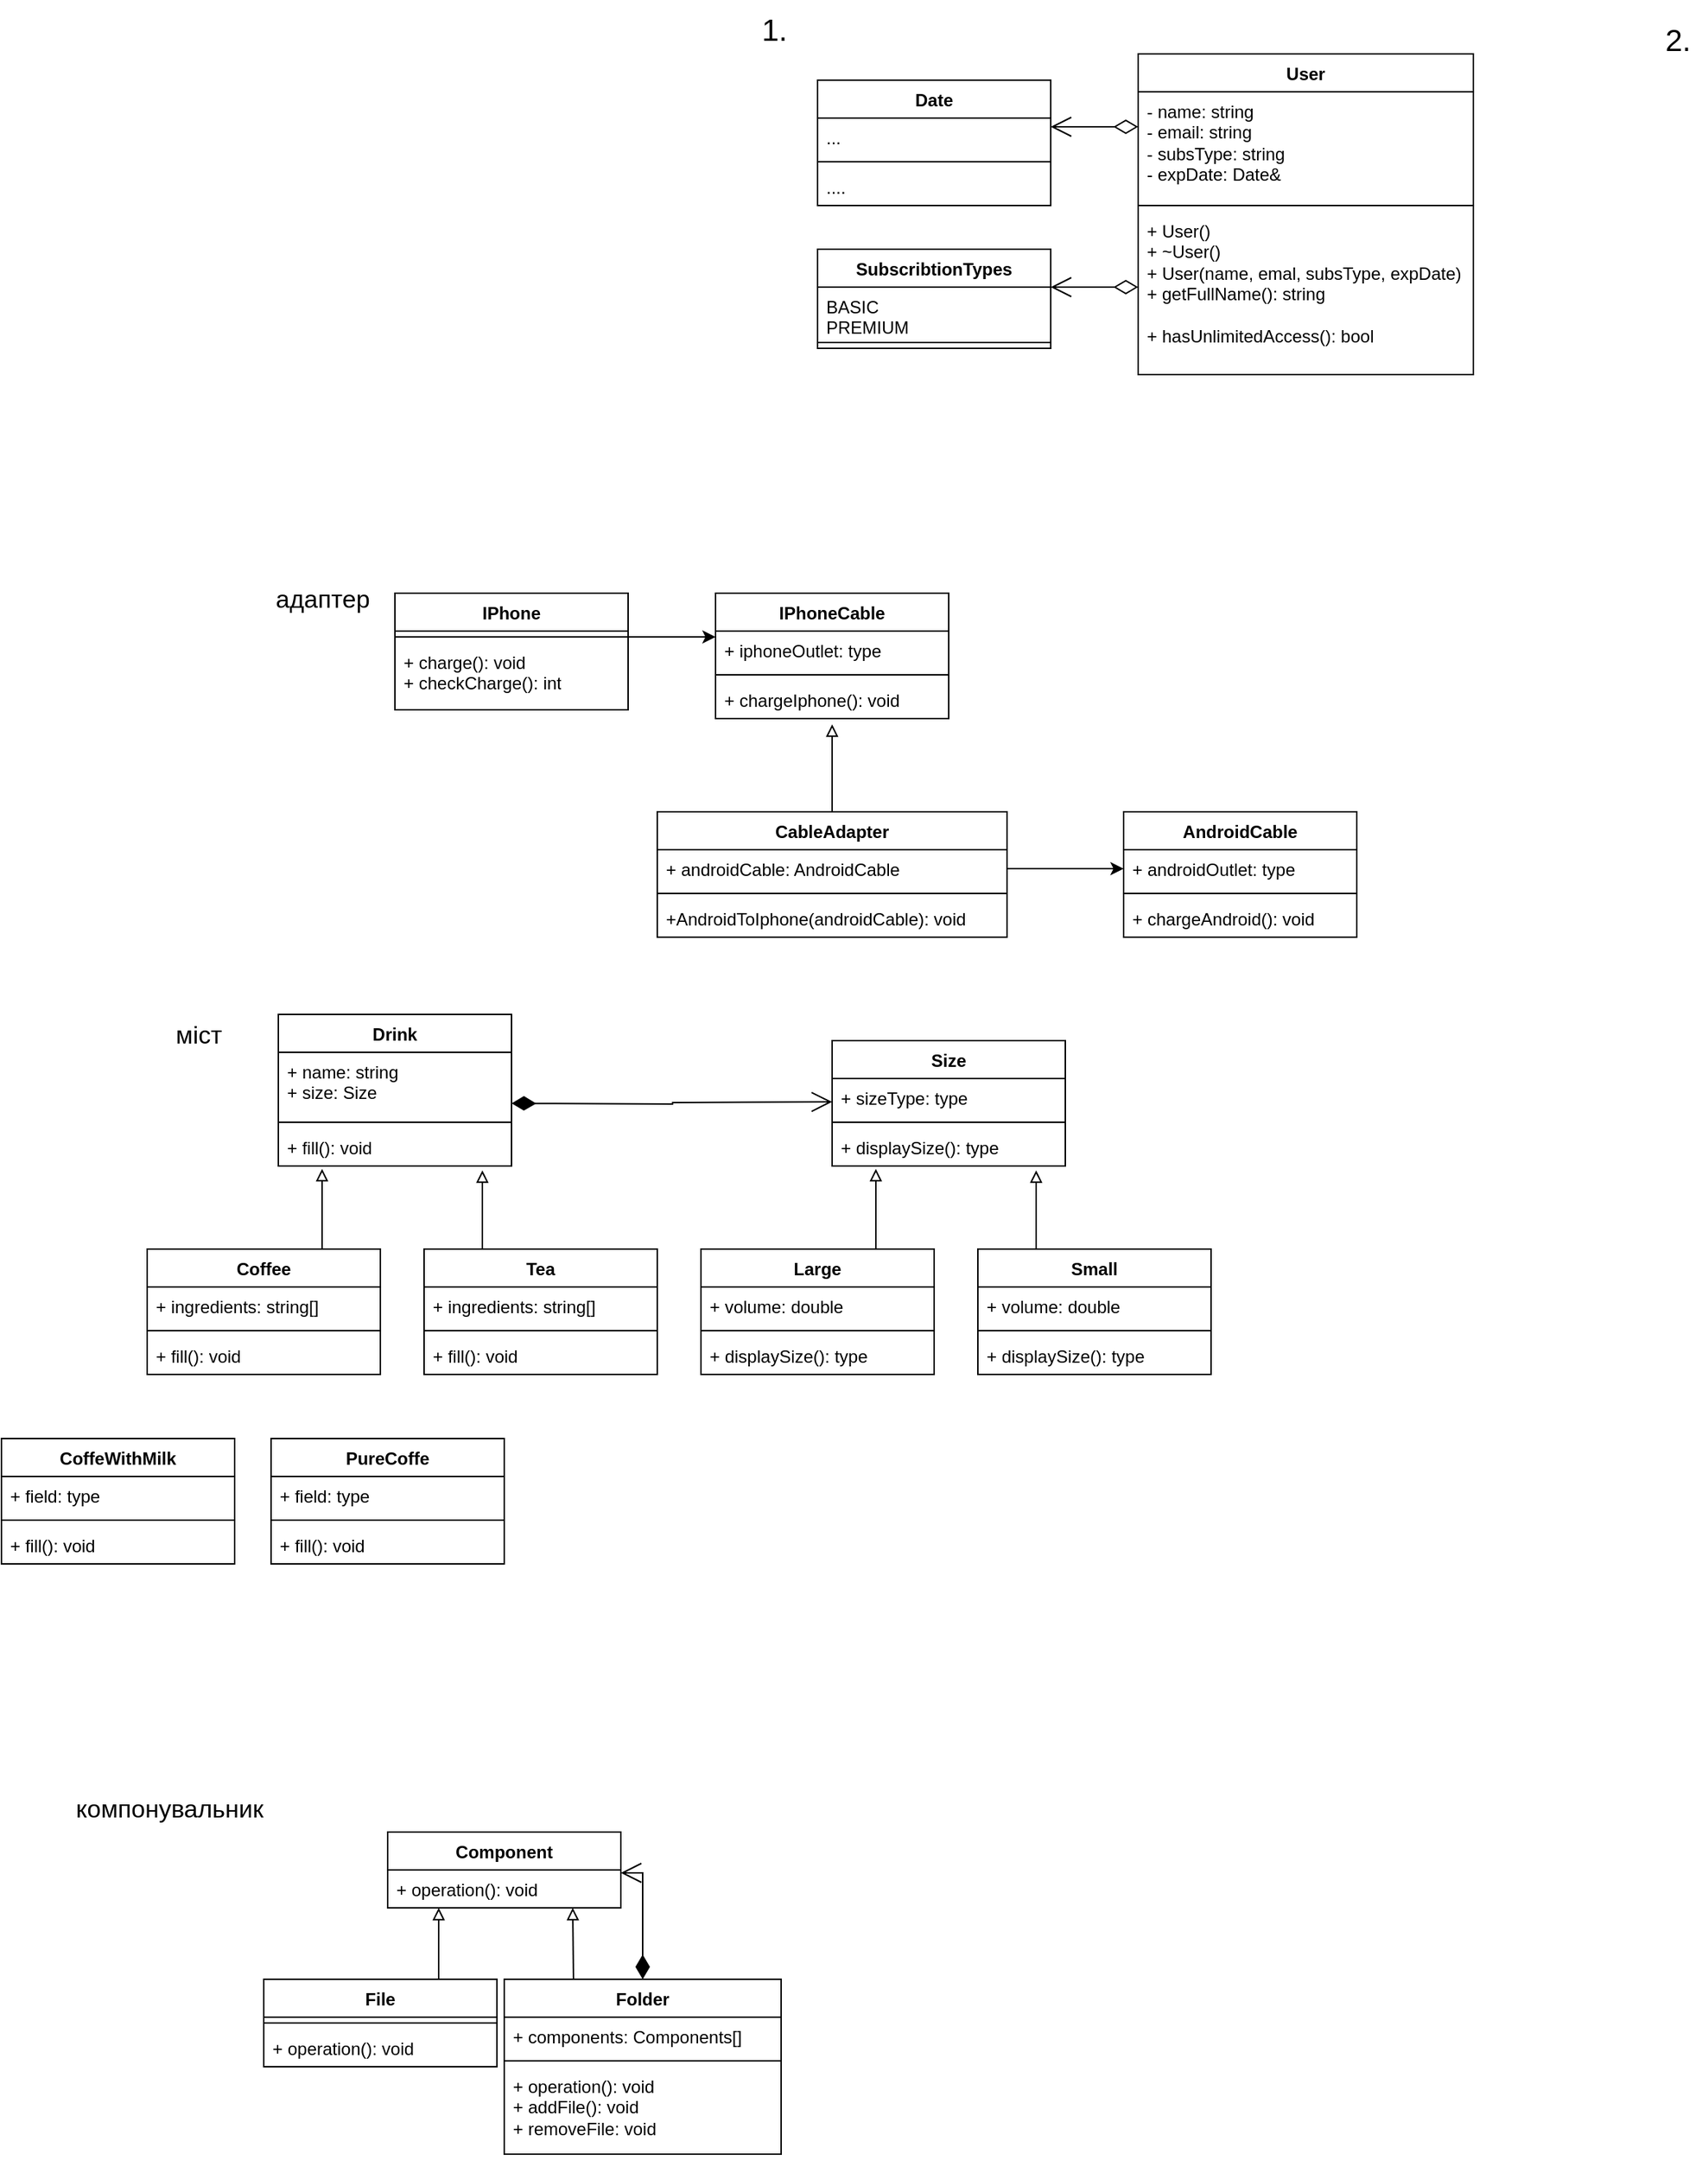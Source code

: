 <mxfile version="23.1.6" type="github">
  <diagram name="Сторінка-1" id="_aa1MwNTrUtcZgbh-YB0">
    <mxGraphModel dx="2044" dy="760" grid="1" gridSize="10" guides="1" tooltips="1" connect="1" arrows="1" fold="1" page="1" pageScale="1" pageWidth="850" pageHeight="1100" math="0" shadow="0">
      <root>
        <mxCell id="0" />
        <mxCell id="1" parent="0" />
        <mxCell id="qZM3hDWD_EfuBB5bhHqb-1" value="User" style="swimlane;fontStyle=1;align=center;verticalAlign=top;childLayout=stackLayout;horizontal=1;startSize=26;horizontalStack=0;resizeParent=1;resizeParentMax=0;resizeLast=0;collapsible=1;marginBottom=0;whiteSpace=wrap;html=1;" parent="1" vertex="1">
          <mxGeometry x="250" y="160" width="230" height="220" as="geometry" />
        </mxCell>
        <mxCell id="qZM3hDWD_EfuBB5bhHqb-2" value="- name: string&lt;br&gt;- email: string&lt;br&gt;- subsType: string&lt;br&gt;- expDate: Date&amp;amp;&amp;nbsp;" style="text;strokeColor=none;fillColor=none;align=left;verticalAlign=top;spacingLeft=4;spacingRight=4;overflow=hidden;rotatable=0;points=[[0,0.5],[1,0.5]];portConstraint=eastwest;whiteSpace=wrap;html=1;" parent="qZM3hDWD_EfuBB5bhHqb-1" vertex="1">
          <mxGeometry y="26" width="230" height="74" as="geometry" />
        </mxCell>
        <mxCell id="qZM3hDWD_EfuBB5bhHqb-3" value="" style="line;strokeWidth=1;fillColor=none;align=left;verticalAlign=middle;spacingTop=-1;spacingLeft=3;spacingRight=3;rotatable=0;labelPosition=right;points=[];portConstraint=eastwest;strokeColor=inherit;" parent="qZM3hDWD_EfuBB5bhHqb-1" vertex="1">
          <mxGeometry y="100" width="230" height="8" as="geometry" />
        </mxCell>
        <mxCell id="qZM3hDWD_EfuBB5bhHqb-4" value="+ User()&lt;br&gt;+ ~User()&lt;br&gt;+ User(name, emal, subsType, expDate)&lt;br&gt;+ getFullName(): string&lt;br&gt;&lt;br&gt;+ hasUnlimitedAccess(): bool" style="text;strokeColor=none;fillColor=none;align=left;verticalAlign=top;spacingLeft=4;spacingRight=4;overflow=hidden;rotatable=0;points=[[0,0.5],[1,0.5]];portConstraint=eastwest;whiteSpace=wrap;html=1;" parent="qZM3hDWD_EfuBB5bhHqb-1" vertex="1">
          <mxGeometry y="108" width="230" height="112" as="geometry" />
        </mxCell>
        <mxCell id="y9fGYAghP5PMQkq3UWg3-1" value="SubscribtionTypes" style="swimlane;fontStyle=1;align=center;verticalAlign=top;childLayout=stackLayout;horizontal=1;startSize=26;horizontalStack=0;resizeParent=1;resizeParentMax=0;resizeLast=0;collapsible=1;marginBottom=0;whiteSpace=wrap;html=1;" parent="1" vertex="1">
          <mxGeometry x="30" y="294" width="160" height="68" as="geometry" />
        </mxCell>
        <mxCell id="y9fGYAghP5PMQkq3UWg3-2" value="BASIC&amp;nbsp;&lt;br&gt;PREMIUM&amp;nbsp;" style="text;strokeColor=none;fillColor=none;align=left;verticalAlign=top;spacingLeft=4;spacingRight=4;overflow=hidden;rotatable=0;points=[[0,0.5],[1,0.5]];portConstraint=eastwest;whiteSpace=wrap;html=1;" parent="y9fGYAghP5PMQkq3UWg3-1" vertex="1">
          <mxGeometry y="26" width="160" height="34" as="geometry" />
        </mxCell>
        <mxCell id="y9fGYAghP5PMQkq3UWg3-3" value="" style="line;strokeWidth=1;fillColor=none;align=left;verticalAlign=middle;spacingTop=-1;spacingLeft=3;spacingRight=3;rotatable=0;labelPosition=right;points=[];portConstraint=eastwest;strokeColor=inherit;" parent="y9fGYAghP5PMQkq3UWg3-1" vertex="1">
          <mxGeometry y="60" width="160" height="8" as="geometry" />
        </mxCell>
        <mxCell id="pp7JaojJXRGUMk-9s-zW-1" value="Date" style="swimlane;fontStyle=1;align=center;verticalAlign=top;childLayout=stackLayout;horizontal=1;startSize=26;horizontalStack=0;resizeParent=1;resizeParentMax=0;resizeLast=0;collapsible=1;marginBottom=0;whiteSpace=wrap;html=1;" parent="1" vertex="1">
          <mxGeometry x="30" y="178" width="160" height="86" as="geometry" />
        </mxCell>
        <mxCell id="pp7JaojJXRGUMk-9s-zW-2" value="..." style="text;strokeColor=none;fillColor=none;align=left;verticalAlign=top;spacingLeft=4;spacingRight=4;overflow=hidden;rotatable=0;points=[[0,0.5],[1,0.5]];portConstraint=eastwest;whiteSpace=wrap;html=1;" parent="pp7JaojJXRGUMk-9s-zW-1" vertex="1">
          <mxGeometry y="26" width="160" height="26" as="geometry" />
        </mxCell>
        <mxCell id="pp7JaojJXRGUMk-9s-zW-3" value="" style="line;strokeWidth=1;fillColor=none;align=left;verticalAlign=middle;spacingTop=-1;spacingLeft=3;spacingRight=3;rotatable=0;labelPosition=right;points=[];portConstraint=eastwest;strokeColor=inherit;" parent="pp7JaojJXRGUMk-9s-zW-1" vertex="1">
          <mxGeometry y="52" width="160" height="8" as="geometry" />
        </mxCell>
        <mxCell id="pp7JaojJXRGUMk-9s-zW-4" value="...." style="text;strokeColor=none;fillColor=none;align=left;verticalAlign=top;spacingLeft=4;spacingRight=4;overflow=hidden;rotatable=0;points=[[0,0.5],[1,0.5]];portConstraint=eastwest;whiteSpace=wrap;html=1;" parent="pp7JaojJXRGUMk-9s-zW-1" vertex="1">
          <mxGeometry y="60" width="160" height="26" as="geometry" />
        </mxCell>
        <mxCell id="pp7JaojJXRGUMk-9s-zW-6" value="" style="endArrow=open;html=1;endSize=12;startArrow=diamondThin;startSize=14;startFill=0;edgeStyle=orthogonalEdgeStyle;align=left;verticalAlign=bottom;rounded=0;" parent="1" edge="1">
          <mxGeometry x="-1" y="3" relative="1" as="geometry">
            <mxPoint x="250" y="210" as="sourcePoint" />
            <mxPoint x="190" y="210" as="targetPoint" />
          </mxGeometry>
        </mxCell>
        <mxCell id="pp7JaojJXRGUMk-9s-zW-7" value="" style="endArrow=open;html=1;endSize=12;startArrow=diamondThin;startSize=14;startFill=0;edgeStyle=orthogonalEdgeStyle;align=left;verticalAlign=bottom;rounded=0;" parent="1" edge="1">
          <mxGeometry x="-1" y="3" relative="1" as="geometry">
            <mxPoint x="250" y="320" as="sourcePoint" />
            <mxPoint x="190" y="320" as="targetPoint" />
          </mxGeometry>
        </mxCell>
        <mxCell id="pp7JaojJXRGUMk-9s-zW-8" value="&lt;font style=&quot;font-size: 21px;&quot;&gt;1.&lt;/font&gt;" style="text;html=1;align=center;verticalAlign=middle;resizable=0;points=[];autosize=1;strokeColor=none;fillColor=none;" parent="1" vertex="1">
          <mxGeometry x="-20" y="123" width="40" height="40" as="geometry" />
        </mxCell>
        <mxCell id="pp7JaojJXRGUMk-9s-zW-10" value="&lt;font style=&quot;font-size: 21px;&quot;&gt;2.&lt;/font&gt;" style="text;html=1;align=center;verticalAlign=middle;resizable=0;points=[];autosize=1;strokeColor=none;fillColor=none;" parent="1" vertex="1">
          <mxGeometry x="600" y="130" width="40" height="40" as="geometry" />
        </mxCell>
        <mxCell id="pp7JaojJXRGUMk-9s-zW-29" style="edgeStyle=orthogonalEdgeStyle;rounded=0;orthogonalLoop=1;jettySize=auto;html=1;" parent="1" source="pp7JaojJXRGUMk-9s-zW-11" edge="1">
          <mxGeometry relative="1" as="geometry">
            <mxPoint x="-40" y="560" as="targetPoint" />
            <Array as="points">
              <mxPoint x="-50" y="560" />
              <mxPoint x="-50" y="560" />
            </Array>
          </mxGeometry>
        </mxCell>
        <mxCell id="pp7JaojJXRGUMk-9s-zW-11" value="IPhone" style="swimlane;fontStyle=1;align=center;verticalAlign=top;childLayout=stackLayout;horizontal=1;startSize=26;horizontalStack=0;resizeParent=1;resizeParentMax=0;resizeLast=0;collapsible=1;marginBottom=0;whiteSpace=wrap;html=1;" parent="1" vertex="1">
          <mxGeometry x="-260" y="530" width="160" height="80" as="geometry" />
        </mxCell>
        <mxCell id="pp7JaojJXRGUMk-9s-zW-13" value="" style="line;strokeWidth=1;fillColor=none;align=left;verticalAlign=middle;spacingTop=-1;spacingLeft=3;spacingRight=3;rotatable=0;labelPosition=right;points=[];portConstraint=eastwest;strokeColor=inherit;" parent="pp7JaojJXRGUMk-9s-zW-11" vertex="1">
          <mxGeometry y="26" width="160" height="8" as="geometry" />
        </mxCell>
        <mxCell id="pp7JaojJXRGUMk-9s-zW-14" value="+ charge(): void&lt;br&gt;+ checkCharge(): int" style="text;strokeColor=none;fillColor=none;align=left;verticalAlign=top;spacingLeft=4;spacingRight=4;overflow=hidden;rotatable=0;points=[[0,0.5],[1,0.5]];portConstraint=eastwest;whiteSpace=wrap;html=1;" parent="pp7JaojJXRGUMk-9s-zW-11" vertex="1">
          <mxGeometry y="34" width="160" height="46" as="geometry" />
        </mxCell>
        <mxCell id="pp7JaojJXRGUMk-9s-zW-19" value="CableAdapter" style="swimlane;fontStyle=1;align=center;verticalAlign=top;childLayout=stackLayout;horizontal=1;startSize=26;horizontalStack=0;resizeParent=1;resizeParentMax=0;resizeLast=0;collapsible=1;marginBottom=0;whiteSpace=wrap;html=1;" parent="1" vertex="1">
          <mxGeometry x="-80" y="680" width="240" height="86" as="geometry" />
        </mxCell>
        <mxCell id="pp7JaojJXRGUMk-9s-zW-20" value="+ androidCable: AndroidCable" style="text;strokeColor=none;fillColor=none;align=left;verticalAlign=top;spacingLeft=4;spacingRight=4;overflow=hidden;rotatable=0;points=[[0,0.5],[1,0.5]];portConstraint=eastwest;whiteSpace=wrap;html=1;" parent="pp7JaojJXRGUMk-9s-zW-19" vertex="1">
          <mxGeometry y="26" width="240" height="26" as="geometry" />
        </mxCell>
        <mxCell id="pp7JaojJXRGUMk-9s-zW-21" value="" style="line;strokeWidth=1;fillColor=none;align=left;verticalAlign=middle;spacingTop=-1;spacingLeft=3;spacingRight=3;rotatable=0;labelPosition=right;points=[];portConstraint=eastwest;strokeColor=inherit;" parent="pp7JaojJXRGUMk-9s-zW-19" vertex="1">
          <mxGeometry y="52" width="240" height="8" as="geometry" />
        </mxCell>
        <mxCell id="pp7JaojJXRGUMk-9s-zW-22" value="+AndroidToIphone(androidCable): void&amp;nbsp;" style="text;strokeColor=none;fillColor=none;align=left;verticalAlign=top;spacingLeft=4;spacingRight=4;overflow=hidden;rotatable=0;points=[[0,0.5],[1,0.5]];portConstraint=eastwest;whiteSpace=wrap;html=1;" parent="pp7JaojJXRGUMk-9s-zW-19" vertex="1">
          <mxGeometry y="60" width="240" height="26" as="geometry" />
        </mxCell>
        <mxCell id="pp7JaojJXRGUMk-9s-zW-23" value="AndroidCable" style="swimlane;fontStyle=1;align=center;verticalAlign=top;childLayout=stackLayout;horizontal=1;startSize=26;horizontalStack=0;resizeParent=1;resizeParentMax=0;resizeLast=0;collapsible=1;marginBottom=0;whiteSpace=wrap;html=1;" parent="1" vertex="1">
          <mxGeometry x="240" y="680" width="160" height="86" as="geometry" />
        </mxCell>
        <mxCell id="pp7JaojJXRGUMk-9s-zW-24" value="+ androidOutlet: type" style="text;strokeColor=none;fillColor=none;align=left;verticalAlign=top;spacingLeft=4;spacingRight=4;overflow=hidden;rotatable=0;points=[[0,0.5],[1,0.5]];portConstraint=eastwest;whiteSpace=wrap;html=1;" parent="pp7JaojJXRGUMk-9s-zW-23" vertex="1">
          <mxGeometry y="26" width="160" height="26" as="geometry" />
        </mxCell>
        <mxCell id="pp7JaojJXRGUMk-9s-zW-25" value="" style="line;strokeWidth=1;fillColor=none;align=left;verticalAlign=middle;spacingTop=-1;spacingLeft=3;spacingRight=3;rotatable=0;labelPosition=right;points=[];portConstraint=eastwest;strokeColor=inherit;" parent="pp7JaojJXRGUMk-9s-zW-23" vertex="1">
          <mxGeometry y="52" width="160" height="8" as="geometry" />
        </mxCell>
        <mxCell id="pp7JaojJXRGUMk-9s-zW-26" value="+ chargeAndroid(): void" style="text;strokeColor=none;fillColor=none;align=left;verticalAlign=top;spacingLeft=4;spacingRight=4;overflow=hidden;rotatable=0;points=[[0,0.5],[1,0.5]];portConstraint=eastwest;whiteSpace=wrap;html=1;" parent="pp7JaojJXRGUMk-9s-zW-23" vertex="1">
          <mxGeometry y="60" width="160" height="26" as="geometry" />
        </mxCell>
        <mxCell id="pp7JaojJXRGUMk-9s-zW-27" style="edgeStyle=orthogonalEdgeStyle;rounded=0;orthogonalLoop=1;jettySize=auto;html=1;entryX=0;entryY=0.5;entryDx=0;entryDy=0;" parent="1" source="pp7JaojJXRGUMk-9s-zW-20" target="pp7JaojJXRGUMk-9s-zW-24" edge="1">
          <mxGeometry relative="1" as="geometry" />
        </mxCell>
        <mxCell id="pp7JaojJXRGUMk-9s-zW-28" style="edgeStyle=orthogonalEdgeStyle;rounded=0;orthogonalLoop=1;jettySize=auto;html=1;endArrow=block;endFill=0;" parent="1" source="pp7JaojJXRGUMk-9s-zW-19" edge="1">
          <mxGeometry relative="1" as="geometry">
            <mxPoint x="40" y="620" as="targetPoint" />
          </mxGeometry>
        </mxCell>
        <mxCell id="pp7JaojJXRGUMk-9s-zW-32" value="IPhoneCable" style="swimlane;fontStyle=1;align=center;verticalAlign=top;childLayout=stackLayout;horizontal=1;startSize=26;horizontalStack=0;resizeParent=1;resizeParentMax=0;resizeLast=0;collapsible=1;marginBottom=0;whiteSpace=wrap;html=1;" parent="1" vertex="1">
          <mxGeometry x="-40" y="530" width="160" height="86" as="geometry" />
        </mxCell>
        <mxCell id="pp7JaojJXRGUMk-9s-zW-33" value="+ iphoneOutlet: type" style="text;strokeColor=none;fillColor=none;align=left;verticalAlign=top;spacingLeft=4;spacingRight=4;overflow=hidden;rotatable=0;points=[[0,0.5],[1,0.5]];portConstraint=eastwest;whiteSpace=wrap;html=1;" parent="pp7JaojJXRGUMk-9s-zW-32" vertex="1">
          <mxGeometry y="26" width="160" height="26" as="geometry" />
        </mxCell>
        <mxCell id="pp7JaojJXRGUMk-9s-zW-34" value="" style="line;strokeWidth=1;fillColor=none;align=left;verticalAlign=middle;spacingTop=-1;spacingLeft=3;spacingRight=3;rotatable=0;labelPosition=right;points=[];portConstraint=eastwest;strokeColor=inherit;" parent="pp7JaojJXRGUMk-9s-zW-32" vertex="1">
          <mxGeometry y="52" width="160" height="8" as="geometry" />
        </mxCell>
        <mxCell id="pp7JaojJXRGUMk-9s-zW-35" value="+ chargeIphone(): void" style="text;strokeColor=none;fillColor=none;align=left;verticalAlign=top;spacingLeft=4;spacingRight=4;overflow=hidden;rotatable=0;points=[[0,0.5],[1,0.5]];portConstraint=eastwest;whiteSpace=wrap;html=1;" parent="pp7JaojJXRGUMk-9s-zW-32" vertex="1">
          <mxGeometry y="60" width="160" height="26" as="geometry" />
        </mxCell>
        <mxCell id="pp7JaojJXRGUMk-9s-zW-40" value="Coffee" style="swimlane;fontStyle=1;align=center;verticalAlign=top;childLayout=stackLayout;horizontal=1;startSize=26;horizontalStack=0;resizeParent=1;resizeParentMax=0;resizeLast=0;collapsible=1;marginBottom=0;whiteSpace=wrap;html=1;" parent="1" vertex="1">
          <mxGeometry x="-430" y="980" width="160" height="86" as="geometry" />
        </mxCell>
        <mxCell id="pp7JaojJXRGUMk-9s-zW-41" value="+ ingredients: string[]" style="text;strokeColor=none;fillColor=none;align=left;verticalAlign=top;spacingLeft=4;spacingRight=4;overflow=hidden;rotatable=0;points=[[0,0.5],[1,0.5]];portConstraint=eastwest;whiteSpace=wrap;html=1;" parent="pp7JaojJXRGUMk-9s-zW-40" vertex="1">
          <mxGeometry y="26" width="160" height="26" as="geometry" />
        </mxCell>
        <mxCell id="pp7JaojJXRGUMk-9s-zW-42" value="" style="line;strokeWidth=1;fillColor=none;align=left;verticalAlign=middle;spacingTop=-1;spacingLeft=3;spacingRight=3;rotatable=0;labelPosition=right;points=[];portConstraint=eastwest;strokeColor=inherit;" parent="pp7JaojJXRGUMk-9s-zW-40" vertex="1">
          <mxGeometry y="52" width="160" height="8" as="geometry" />
        </mxCell>
        <mxCell id="pp7JaojJXRGUMk-9s-zW-43" value="+ fill(): void" style="text;strokeColor=none;fillColor=none;align=left;verticalAlign=top;spacingLeft=4;spacingRight=4;overflow=hidden;rotatable=0;points=[[0,0.5],[1,0.5]];portConstraint=eastwest;whiteSpace=wrap;html=1;" parent="pp7JaojJXRGUMk-9s-zW-40" vertex="1">
          <mxGeometry y="60" width="160" height="26" as="geometry" />
        </mxCell>
        <mxCell id="pp7JaojJXRGUMk-9s-zW-44" value="Tea" style="swimlane;fontStyle=1;align=center;verticalAlign=top;childLayout=stackLayout;horizontal=1;startSize=26;horizontalStack=0;resizeParent=1;resizeParentMax=0;resizeLast=0;collapsible=1;marginBottom=0;whiteSpace=wrap;html=1;" parent="1" vertex="1">
          <mxGeometry x="-240" y="980" width="160" height="86" as="geometry" />
        </mxCell>
        <mxCell id="pp7JaojJXRGUMk-9s-zW-45" value="+ ingredients: string[]" style="text;strokeColor=none;fillColor=none;align=left;verticalAlign=top;spacingLeft=4;spacingRight=4;overflow=hidden;rotatable=0;points=[[0,0.5],[1,0.5]];portConstraint=eastwest;whiteSpace=wrap;html=1;" parent="pp7JaojJXRGUMk-9s-zW-44" vertex="1">
          <mxGeometry y="26" width="160" height="26" as="geometry" />
        </mxCell>
        <mxCell id="pp7JaojJXRGUMk-9s-zW-46" value="" style="line;strokeWidth=1;fillColor=none;align=left;verticalAlign=middle;spacingTop=-1;spacingLeft=3;spacingRight=3;rotatable=0;labelPosition=right;points=[];portConstraint=eastwest;strokeColor=inherit;" parent="pp7JaojJXRGUMk-9s-zW-44" vertex="1">
          <mxGeometry y="52" width="160" height="8" as="geometry" />
        </mxCell>
        <mxCell id="pp7JaojJXRGUMk-9s-zW-47" value="+ fill(): void" style="text;strokeColor=none;fillColor=none;align=left;verticalAlign=top;spacingLeft=4;spacingRight=4;overflow=hidden;rotatable=0;points=[[0,0.5],[1,0.5]];portConstraint=eastwest;whiteSpace=wrap;html=1;" parent="pp7JaojJXRGUMk-9s-zW-44" vertex="1">
          <mxGeometry y="60" width="160" height="26" as="geometry" />
        </mxCell>
        <mxCell id="pp7JaojJXRGUMk-9s-zW-48" style="edgeStyle=orthogonalEdgeStyle;rounded=0;orthogonalLoop=1;jettySize=auto;html=1;exitX=0.75;exitY=0;exitDx=0;exitDy=0;entryX=0.125;entryY=0.962;entryDx=0;entryDy=0;entryPerimeter=0;endArrow=block;endFill=0;" parent="1" source="pp7JaojJXRGUMk-9s-zW-40" edge="1">
          <mxGeometry relative="1" as="geometry">
            <mxPoint x="-310" y="925.012" as="targetPoint" />
          </mxGeometry>
        </mxCell>
        <mxCell id="pp7JaojJXRGUMk-9s-zW-49" style="edgeStyle=orthogonalEdgeStyle;rounded=0;orthogonalLoop=1;jettySize=auto;html=1;exitX=0.25;exitY=0;exitDx=0;exitDy=0;entryX=0.875;entryY=1;entryDx=0;entryDy=0;entryPerimeter=0;endArrow=block;endFill=0;" parent="1" source="pp7JaojJXRGUMk-9s-zW-44" edge="1">
          <mxGeometry relative="1" as="geometry">
            <mxPoint x="-200" y="926" as="targetPoint" />
          </mxGeometry>
        </mxCell>
        <mxCell id="pp7JaojJXRGUMk-9s-zW-53" value="Large" style="swimlane;fontStyle=1;align=center;verticalAlign=top;childLayout=stackLayout;horizontal=1;startSize=26;horizontalStack=0;resizeParent=1;resizeParentMax=0;resizeLast=0;collapsible=1;marginBottom=0;whiteSpace=wrap;html=1;" parent="1" vertex="1">
          <mxGeometry x="-50" y="980" width="160" height="86" as="geometry" />
        </mxCell>
        <mxCell id="pp7JaojJXRGUMk-9s-zW-54" value="+ volume: double" style="text;strokeColor=none;fillColor=none;align=left;verticalAlign=top;spacingLeft=4;spacingRight=4;overflow=hidden;rotatable=0;points=[[0,0.5],[1,0.5]];portConstraint=eastwest;whiteSpace=wrap;html=1;" parent="pp7JaojJXRGUMk-9s-zW-53" vertex="1">
          <mxGeometry y="26" width="160" height="26" as="geometry" />
        </mxCell>
        <mxCell id="pp7JaojJXRGUMk-9s-zW-55" value="" style="line;strokeWidth=1;fillColor=none;align=left;verticalAlign=middle;spacingTop=-1;spacingLeft=3;spacingRight=3;rotatable=0;labelPosition=right;points=[];portConstraint=eastwest;strokeColor=inherit;" parent="pp7JaojJXRGUMk-9s-zW-53" vertex="1">
          <mxGeometry y="52" width="160" height="8" as="geometry" />
        </mxCell>
        <mxCell id="pp7JaojJXRGUMk-9s-zW-56" value="+ displaySize(): type" style="text;strokeColor=none;fillColor=none;align=left;verticalAlign=top;spacingLeft=4;spacingRight=4;overflow=hidden;rotatable=0;points=[[0,0.5],[1,0.5]];portConstraint=eastwest;whiteSpace=wrap;html=1;" parent="pp7JaojJXRGUMk-9s-zW-53" vertex="1">
          <mxGeometry y="60" width="160" height="26" as="geometry" />
        </mxCell>
        <mxCell id="pp7JaojJXRGUMk-9s-zW-57" value="Small" style="swimlane;fontStyle=1;align=center;verticalAlign=top;childLayout=stackLayout;horizontal=1;startSize=26;horizontalStack=0;resizeParent=1;resizeParentMax=0;resizeLast=0;collapsible=1;marginBottom=0;whiteSpace=wrap;html=1;" parent="1" vertex="1">
          <mxGeometry x="140" y="980" width="160" height="86" as="geometry" />
        </mxCell>
        <mxCell id="pp7JaojJXRGUMk-9s-zW-58" value="+ volume: double" style="text;strokeColor=none;fillColor=none;align=left;verticalAlign=top;spacingLeft=4;spacingRight=4;overflow=hidden;rotatable=0;points=[[0,0.5],[1,0.5]];portConstraint=eastwest;whiteSpace=wrap;html=1;" parent="pp7JaojJXRGUMk-9s-zW-57" vertex="1">
          <mxGeometry y="26" width="160" height="26" as="geometry" />
        </mxCell>
        <mxCell id="pp7JaojJXRGUMk-9s-zW-59" value="" style="line;strokeWidth=1;fillColor=none;align=left;verticalAlign=middle;spacingTop=-1;spacingLeft=3;spacingRight=3;rotatable=0;labelPosition=right;points=[];portConstraint=eastwest;strokeColor=inherit;" parent="pp7JaojJXRGUMk-9s-zW-57" vertex="1">
          <mxGeometry y="52" width="160" height="8" as="geometry" />
        </mxCell>
        <mxCell id="pp7JaojJXRGUMk-9s-zW-60" value="+ displaySize(): type" style="text;strokeColor=none;fillColor=none;align=left;verticalAlign=top;spacingLeft=4;spacingRight=4;overflow=hidden;rotatable=0;points=[[0,0.5],[1,0.5]];portConstraint=eastwest;whiteSpace=wrap;html=1;" parent="pp7JaojJXRGUMk-9s-zW-57" vertex="1">
          <mxGeometry y="60" width="160" height="26" as="geometry" />
        </mxCell>
        <mxCell id="pp7JaojJXRGUMk-9s-zW-61" style="edgeStyle=orthogonalEdgeStyle;rounded=0;orthogonalLoop=1;jettySize=auto;html=1;exitX=0.75;exitY=0;exitDx=0;exitDy=0;entryX=0.125;entryY=0.962;entryDx=0;entryDy=0;entryPerimeter=0;endArrow=block;endFill=0;" parent="1" source="pp7JaojJXRGUMk-9s-zW-53" edge="1">
          <mxGeometry relative="1" as="geometry">
            <mxPoint x="70" y="925.012" as="targetPoint" />
          </mxGeometry>
        </mxCell>
        <mxCell id="pp7JaojJXRGUMk-9s-zW-62" style="edgeStyle=orthogonalEdgeStyle;rounded=0;orthogonalLoop=1;jettySize=auto;html=1;exitX=0.25;exitY=0;exitDx=0;exitDy=0;entryX=0.875;entryY=1;entryDx=0;entryDy=0;entryPerimeter=0;endArrow=block;endFill=0;" parent="1" source="pp7JaojJXRGUMk-9s-zW-57" edge="1">
          <mxGeometry relative="1" as="geometry">
            <mxPoint x="180" y="926" as="targetPoint" />
          </mxGeometry>
        </mxCell>
        <mxCell id="pp7JaojJXRGUMk-9s-zW-64" value="" style="endArrow=open;html=1;endSize=12;startArrow=diamondThin;startSize=14;startFill=1;edgeStyle=orthogonalEdgeStyle;align=left;verticalAlign=bottom;rounded=0;entryX=0;entryY=0.5;entryDx=0;entryDy=0;" parent="1" edge="1">
          <mxGeometry x="-1" y="3" relative="1" as="geometry">
            <mxPoint x="-180" y="880" as="sourcePoint" />
            <mxPoint x="40" y="879" as="targetPoint" />
          </mxGeometry>
        </mxCell>
        <mxCell id="pp7JaojJXRGUMk-9s-zW-65" value="Drink" style="swimlane;fontStyle=1;align=center;verticalAlign=top;childLayout=stackLayout;horizontal=1;startSize=26;horizontalStack=0;resizeParent=1;resizeParentMax=0;resizeLast=0;collapsible=1;marginBottom=0;whiteSpace=wrap;html=1;" parent="1" vertex="1">
          <mxGeometry x="-340" y="819" width="160" height="104" as="geometry" />
        </mxCell>
        <mxCell id="pp7JaojJXRGUMk-9s-zW-66" value="+ name: string&lt;br&gt;+ size: Size" style="text;strokeColor=none;fillColor=none;align=left;verticalAlign=top;spacingLeft=4;spacingRight=4;overflow=hidden;rotatable=0;points=[[0,0.5],[1,0.5]];portConstraint=eastwest;whiteSpace=wrap;html=1;" parent="pp7JaojJXRGUMk-9s-zW-65" vertex="1">
          <mxGeometry y="26" width="160" height="44" as="geometry" />
        </mxCell>
        <mxCell id="pp7JaojJXRGUMk-9s-zW-67" value="" style="line;strokeWidth=1;fillColor=none;align=left;verticalAlign=middle;spacingTop=-1;spacingLeft=3;spacingRight=3;rotatable=0;labelPosition=right;points=[];portConstraint=eastwest;strokeColor=inherit;" parent="pp7JaojJXRGUMk-9s-zW-65" vertex="1">
          <mxGeometry y="70" width="160" height="8" as="geometry" />
        </mxCell>
        <mxCell id="pp7JaojJXRGUMk-9s-zW-68" value="+ fill(): void" style="text;strokeColor=none;fillColor=none;align=left;verticalAlign=top;spacingLeft=4;spacingRight=4;overflow=hidden;rotatable=0;points=[[0,0.5],[1,0.5]];portConstraint=eastwest;whiteSpace=wrap;html=1;" parent="pp7JaojJXRGUMk-9s-zW-65" vertex="1">
          <mxGeometry y="78" width="160" height="26" as="geometry" />
        </mxCell>
        <mxCell id="pp7JaojJXRGUMk-9s-zW-69" value="Size" style="swimlane;fontStyle=1;align=center;verticalAlign=top;childLayout=stackLayout;horizontal=1;startSize=26;horizontalStack=0;resizeParent=1;resizeParentMax=0;resizeLast=0;collapsible=1;marginBottom=0;whiteSpace=wrap;html=1;" parent="1" vertex="1">
          <mxGeometry x="40" y="837" width="160" height="86" as="geometry" />
        </mxCell>
        <mxCell id="pp7JaojJXRGUMk-9s-zW-70" value="+ sizeType: type" style="text;strokeColor=none;fillColor=none;align=left;verticalAlign=top;spacingLeft=4;spacingRight=4;overflow=hidden;rotatable=0;points=[[0,0.5],[1,0.5]];portConstraint=eastwest;whiteSpace=wrap;html=1;" parent="pp7JaojJXRGUMk-9s-zW-69" vertex="1">
          <mxGeometry y="26" width="160" height="26" as="geometry" />
        </mxCell>
        <mxCell id="pp7JaojJXRGUMk-9s-zW-71" value="" style="line;strokeWidth=1;fillColor=none;align=left;verticalAlign=middle;spacingTop=-1;spacingLeft=3;spacingRight=3;rotatable=0;labelPosition=right;points=[];portConstraint=eastwest;strokeColor=inherit;" parent="pp7JaojJXRGUMk-9s-zW-69" vertex="1">
          <mxGeometry y="52" width="160" height="8" as="geometry" />
        </mxCell>
        <mxCell id="pp7JaojJXRGUMk-9s-zW-72" value="+ displaySize(): type" style="text;strokeColor=none;fillColor=none;align=left;verticalAlign=top;spacingLeft=4;spacingRight=4;overflow=hidden;rotatable=0;points=[[0,0.5],[1,0.5]];portConstraint=eastwest;whiteSpace=wrap;html=1;" parent="pp7JaojJXRGUMk-9s-zW-69" vertex="1">
          <mxGeometry y="60" width="160" height="26" as="geometry" />
        </mxCell>
        <mxCell id="pp7JaojJXRGUMk-9s-zW-73" value="CoffeWithMilk" style="swimlane;fontStyle=1;align=center;verticalAlign=top;childLayout=stackLayout;horizontal=1;startSize=26;horizontalStack=0;resizeParent=1;resizeParentMax=0;resizeLast=0;collapsible=1;marginBottom=0;whiteSpace=wrap;html=1;" parent="1" vertex="1">
          <mxGeometry x="-530" y="1110" width="160" height="86" as="geometry" />
        </mxCell>
        <mxCell id="pp7JaojJXRGUMk-9s-zW-74" value="+ field: type" style="text;strokeColor=none;fillColor=none;align=left;verticalAlign=top;spacingLeft=4;spacingRight=4;overflow=hidden;rotatable=0;points=[[0,0.5],[1,0.5]];portConstraint=eastwest;whiteSpace=wrap;html=1;" parent="pp7JaojJXRGUMk-9s-zW-73" vertex="1">
          <mxGeometry y="26" width="160" height="26" as="geometry" />
        </mxCell>
        <mxCell id="pp7JaojJXRGUMk-9s-zW-75" value="" style="line;strokeWidth=1;fillColor=none;align=left;verticalAlign=middle;spacingTop=-1;spacingLeft=3;spacingRight=3;rotatable=0;labelPosition=right;points=[];portConstraint=eastwest;strokeColor=inherit;" parent="pp7JaojJXRGUMk-9s-zW-73" vertex="1">
          <mxGeometry y="52" width="160" height="8" as="geometry" />
        </mxCell>
        <mxCell id="pp7JaojJXRGUMk-9s-zW-76" value="+ fill(): void" style="text;strokeColor=none;fillColor=none;align=left;verticalAlign=top;spacingLeft=4;spacingRight=4;overflow=hidden;rotatable=0;points=[[0,0.5],[1,0.5]];portConstraint=eastwest;whiteSpace=wrap;html=1;" parent="pp7JaojJXRGUMk-9s-zW-73" vertex="1">
          <mxGeometry y="60" width="160" height="26" as="geometry" />
        </mxCell>
        <mxCell id="pp7JaojJXRGUMk-9s-zW-77" value="PureCoffe" style="swimlane;fontStyle=1;align=center;verticalAlign=top;childLayout=stackLayout;horizontal=1;startSize=26;horizontalStack=0;resizeParent=1;resizeParentMax=0;resizeLast=0;collapsible=1;marginBottom=0;whiteSpace=wrap;html=1;" parent="1" vertex="1">
          <mxGeometry x="-345" y="1110" width="160" height="86" as="geometry" />
        </mxCell>
        <mxCell id="pp7JaojJXRGUMk-9s-zW-78" value="+ field: type" style="text;strokeColor=none;fillColor=none;align=left;verticalAlign=top;spacingLeft=4;spacingRight=4;overflow=hidden;rotatable=0;points=[[0,0.5],[1,0.5]];portConstraint=eastwest;whiteSpace=wrap;html=1;" parent="pp7JaojJXRGUMk-9s-zW-77" vertex="1">
          <mxGeometry y="26" width="160" height="26" as="geometry" />
        </mxCell>
        <mxCell id="pp7JaojJXRGUMk-9s-zW-79" value="" style="line;strokeWidth=1;fillColor=none;align=left;verticalAlign=middle;spacingTop=-1;spacingLeft=3;spacingRight=3;rotatable=0;labelPosition=right;points=[];portConstraint=eastwest;strokeColor=inherit;" parent="pp7JaojJXRGUMk-9s-zW-77" vertex="1">
          <mxGeometry y="52" width="160" height="8" as="geometry" />
        </mxCell>
        <mxCell id="pp7JaojJXRGUMk-9s-zW-80" value="+ fill(): void" style="text;strokeColor=none;fillColor=none;align=left;verticalAlign=top;spacingLeft=4;spacingRight=4;overflow=hidden;rotatable=0;points=[[0,0.5],[1,0.5]];portConstraint=eastwest;whiteSpace=wrap;html=1;" parent="pp7JaojJXRGUMk-9s-zW-77" vertex="1">
          <mxGeometry y="60" width="160" height="26" as="geometry" />
        </mxCell>
        <mxCell id="XIws1OSAuh_Us0vJ8ok6-1" value="&lt;font style=&quot;font-size: 17px;&quot;&gt;міст&lt;/font&gt;" style="text;html=1;align=center;verticalAlign=middle;resizable=0;points=[];autosize=1;strokeColor=none;fillColor=none;" vertex="1" parent="1">
          <mxGeometry x="-425" y="819" width="60" height="30" as="geometry" />
        </mxCell>
        <mxCell id="XIws1OSAuh_Us0vJ8ok6-2" value="&lt;font style=&quot;font-size: 17px;&quot;&gt;адаптер&lt;/font&gt;" style="text;html=1;align=center;verticalAlign=middle;resizable=0;points=[];autosize=1;strokeColor=none;fillColor=none;" vertex="1" parent="1">
          <mxGeometry x="-355" y="520" width="90" height="30" as="geometry" />
        </mxCell>
        <mxCell id="XIws1OSAuh_Us0vJ8ok6-3" value="&lt;font style=&quot;font-size: 17px;&quot;&gt;компонувальник&lt;/font&gt;" style="text;html=1;align=center;verticalAlign=middle;resizable=0;points=[];autosize=1;strokeColor=none;fillColor=none;" vertex="1" parent="1">
          <mxGeometry x="-490" y="1350" width="150" height="30" as="geometry" />
        </mxCell>
        <mxCell id="XIws1OSAuh_Us0vJ8ok6-8" value="Component" style="swimlane;fontStyle=1;align=center;verticalAlign=top;childLayout=stackLayout;horizontal=1;startSize=26;horizontalStack=0;resizeParent=1;resizeParentMax=0;resizeLast=0;collapsible=1;marginBottom=0;whiteSpace=wrap;html=1;" vertex="1" parent="1">
          <mxGeometry x="-265" y="1380" width="160" height="52" as="geometry" />
        </mxCell>
        <mxCell id="XIws1OSAuh_Us0vJ8ok6-9" value="+ operation(): void" style="text;strokeColor=none;fillColor=none;align=left;verticalAlign=top;spacingLeft=4;spacingRight=4;overflow=hidden;rotatable=0;points=[[0,0.5],[1,0.5]];portConstraint=eastwest;whiteSpace=wrap;html=1;" vertex="1" parent="XIws1OSAuh_Us0vJ8ok6-8">
          <mxGeometry y="26" width="160" height="26" as="geometry" />
        </mxCell>
        <mxCell id="XIws1OSAuh_Us0vJ8ok6-12" value="File" style="swimlane;fontStyle=1;align=center;verticalAlign=top;childLayout=stackLayout;horizontal=1;startSize=26;horizontalStack=0;resizeParent=1;resizeParentMax=0;resizeLast=0;collapsible=1;marginBottom=0;whiteSpace=wrap;html=1;" vertex="1" parent="1">
          <mxGeometry x="-350" y="1480.99" width="160" height="60" as="geometry" />
        </mxCell>
        <mxCell id="XIws1OSAuh_Us0vJ8ok6-14" value="" style="line;strokeWidth=1;fillColor=none;align=left;verticalAlign=middle;spacingTop=-1;spacingLeft=3;spacingRight=3;rotatable=0;labelPosition=right;points=[];portConstraint=eastwest;strokeColor=inherit;" vertex="1" parent="XIws1OSAuh_Us0vJ8ok6-12">
          <mxGeometry y="26" width="160" height="8" as="geometry" />
        </mxCell>
        <mxCell id="XIws1OSAuh_Us0vJ8ok6-15" value="+ operation(): void" style="text;strokeColor=none;fillColor=none;align=left;verticalAlign=top;spacingLeft=4;spacingRight=4;overflow=hidden;rotatable=0;points=[[0,0.5],[1,0.5]];portConstraint=eastwest;whiteSpace=wrap;html=1;" vertex="1" parent="XIws1OSAuh_Us0vJ8ok6-12">
          <mxGeometry y="34" width="160" height="26" as="geometry" />
        </mxCell>
        <mxCell id="XIws1OSAuh_Us0vJ8ok6-20" value="Folder" style="swimlane;fontStyle=1;align=center;verticalAlign=top;childLayout=stackLayout;horizontal=1;startSize=26;horizontalStack=0;resizeParent=1;resizeParentMax=0;resizeLast=0;collapsible=1;marginBottom=0;whiteSpace=wrap;html=1;" vertex="1" parent="1">
          <mxGeometry x="-185" y="1480.99" width="190" height="120" as="geometry" />
        </mxCell>
        <mxCell id="XIws1OSAuh_Us0vJ8ok6-21" value="+ components: Components[]" style="text;strokeColor=none;fillColor=none;align=left;verticalAlign=top;spacingLeft=4;spacingRight=4;overflow=hidden;rotatable=0;points=[[0,0.5],[1,0.5]];portConstraint=eastwest;whiteSpace=wrap;html=1;" vertex="1" parent="XIws1OSAuh_Us0vJ8ok6-20">
          <mxGeometry y="26" width="190" height="26" as="geometry" />
        </mxCell>
        <mxCell id="XIws1OSAuh_Us0vJ8ok6-22" value="" style="line;strokeWidth=1;fillColor=none;align=left;verticalAlign=middle;spacingTop=-1;spacingLeft=3;spacingRight=3;rotatable=0;labelPosition=right;points=[];portConstraint=eastwest;strokeColor=inherit;" vertex="1" parent="XIws1OSAuh_Us0vJ8ok6-20">
          <mxGeometry y="52" width="190" height="8" as="geometry" />
        </mxCell>
        <mxCell id="XIws1OSAuh_Us0vJ8ok6-23" value="+ operation(): void&lt;br style=&quot;border-color: var(--border-color);&quot;&gt;+ addFile(): void&lt;br style=&quot;border-color: var(--border-color);&quot;&gt;+ removeFile: void" style="text;strokeColor=none;fillColor=none;align=left;verticalAlign=top;spacingLeft=4;spacingRight=4;overflow=hidden;rotatable=0;points=[[0,0.5],[1,0.5]];portConstraint=eastwest;whiteSpace=wrap;html=1;" vertex="1" parent="XIws1OSAuh_Us0vJ8ok6-20">
          <mxGeometry y="60" width="190" height="60" as="geometry" />
        </mxCell>
        <mxCell id="XIws1OSAuh_Us0vJ8ok6-24" style="edgeStyle=orthogonalEdgeStyle;rounded=0;orthogonalLoop=1;jettySize=auto;html=1;exitX=0.75;exitY=0;exitDx=0;exitDy=0;entryX=0.094;entryY=0.962;entryDx=0;entryDy=0;entryPerimeter=0;endArrow=block;endFill=0;" edge="1" parent="1" source="XIws1OSAuh_Us0vJ8ok6-12">
          <mxGeometry relative="1" as="geometry">
            <mxPoint x="-229.96" y="1432.002" as="targetPoint" />
          </mxGeometry>
        </mxCell>
        <mxCell id="XIws1OSAuh_Us0vJ8ok6-25" style="edgeStyle=orthogonalEdgeStyle;rounded=0;orthogonalLoop=1;jettySize=auto;html=1;exitX=0.25;exitY=0;exitDx=0;exitDy=0;entryX=0.95;entryY=0.962;entryDx=0;entryDy=0;entryPerimeter=0;endArrow=block;endFill=0;" edge="1" parent="1" source="XIws1OSAuh_Us0vJ8ok6-20">
          <mxGeometry relative="1" as="geometry">
            <mxPoint x="-138" y="1432.002" as="targetPoint" />
          </mxGeometry>
        </mxCell>
        <mxCell id="XIws1OSAuh_Us0vJ8ok6-26" value="" style="endArrow=open;html=1;endSize=12;startArrow=diamondThin;startSize=14;startFill=1;edgeStyle=orthogonalEdgeStyle;align=left;verticalAlign=bottom;rounded=0;entryX=1;entryY=0.077;entryDx=0;entryDy=0;entryPerimeter=0;exitX=0.5;exitY=0;exitDx=0;exitDy=0;" edge="1" parent="1" source="XIws1OSAuh_Us0vJ8ok6-20" target="XIws1OSAuh_Us0vJ8ok6-9">
          <mxGeometry x="-0.75" y="-20" relative="1" as="geometry">
            <mxPoint x="-90" y="1450" as="sourcePoint" />
            <mxPoint x="100" y="1440" as="targetPoint" />
            <mxPoint as="offset" />
          </mxGeometry>
        </mxCell>
      </root>
    </mxGraphModel>
  </diagram>
</mxfile>

